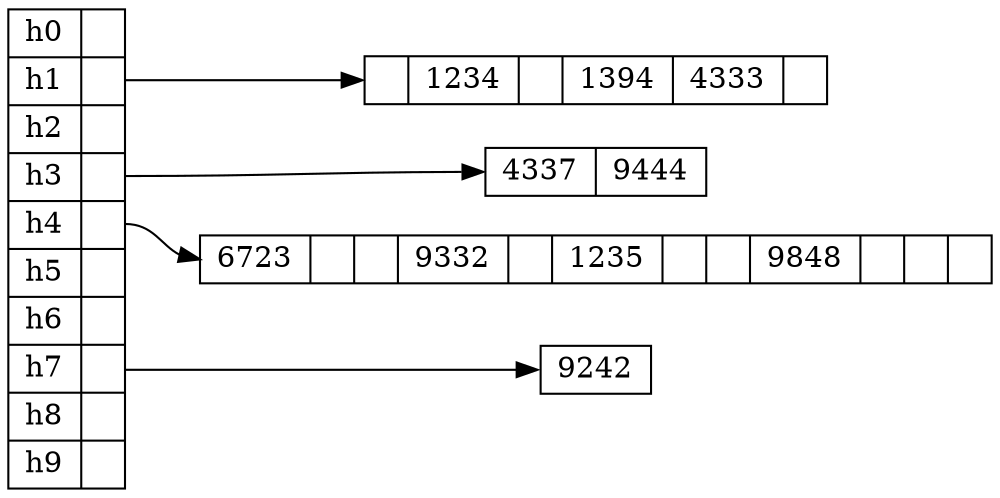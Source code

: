 digraph {
  rankdir = LR;
  node [shape="record", width=0.2, height=0.2];

  buckets [label="{h0|} | {h1 | <b1>} |{h2|} | {h3|<b3>} | {h4|<b4>} |
                  {h5|} | {h6|} | {h7|<b7>} | {h8|} | {h9|}"];

  bucket_1 [label="{|1234||1394|4333|}"];
  bucket_3 [label="{4337|9444}"];
  bucket_4 [label="{6723|||9332||1235|||9848|||}"];
  bucket_7 [label="{9242}"];

  buckets:b1 -> bucket_1:w;
  buckets:b3 -> bucket_3:w;
  buckets:b4 -> bucket_4:w;
  buckets:b7 -> bucket_7:w;
}
